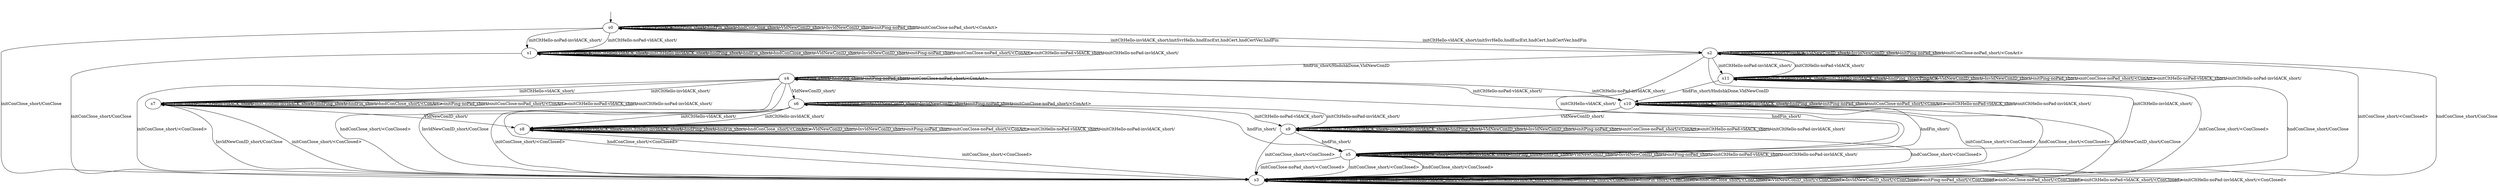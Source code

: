 digraph "../results/kwikModels/kwik-B-sP-0/learnedModel" {
s0 [label=s0];
s1 [label=s1];
s2 [label=s2];
s3 [label=s3];
s4 [label=s4];
s5 [label=s5];
s6 [label=s6];
s7 [label=s7];
s8 [label=s8];
s9 [label=s9];
s10 [label=s10];
s11 [label=s11];
s0 -> s0  [label="initPing_short/PingACK "];
s0 -> s3  [label="initConClose_short/ConClose "];
s0 -> s2  [label="initCltHello-vldACK_short/initSvrHello,hndEncExt,hndCert,hndCertVer,hndFin "];
s0 -> s2  [label="initCltHello-invldACK_short/initSvrHello,hndEncExt,hndCert,hndCertVer,hndFin "];
s0 -> s0  [label="hndPing_short/ "];
s0 -> s0  [label="hndFin_short/ "];
s0 -> s0  [label="hndConClose_short/ "];
s0 -> s0  [label="VldNewConID_short/ "];
s0 -> s0  [label="InvldNewConID_short/ "];
s0 -> s0  [label="initPing-noPad_short/ "];
s0 -> s0  [label="initConClose-noPad_short/<ConAct> "];
s0 -> s1  [label="initCltHello-noPad-vldACK_short/ "];
s0 -> s1  [label="initCltHello-noPad-invldACK_short/ "];
s1 -> s1  [label="initPing_short/PingACK "];
s1 -> s3  [label="initConClose_short/ConClose "];
s1 -> s1  [label="initCltHello-vldACK_short/ "];
s1 -> s1  [label="initCltHello-invldACK_short/ "];
s1 -> s1  [label="hndPing_short/ "];
s1 -> s1  [label="hndFin_short/ "];
s1 -> s1  [label="hndConClose_short/ "];
s1 -> s1  [label="VldNewConID_short/ "];
s1 -> s1  [label="InvldNewConID_short/ "];
s1 -> s1  [label="initPing-noPad_short/ "];
s1 -> s1  [label="initConClose-noPad_short/<ConAct> "];
s1 -> s1  [label="initCltHello-noPad-vldACK_short/ "];
s1 -> s1  [label="initCltHello-noPad-invldACK_short/ "];
s2 -> s2  [label="initPing_short/ "];
s2 -> s3  [label="initConClose_short/<ConClosed> "];
s2 -> s5  [label="initCltHello-vldACK_short/ "];
s2 -> s5  [label="initCltHello-invldACK_short/ "];
s2 -> s2  [label="hndPing_short/PingACK "];
s2 -> s4  [label="hndFin_short/HndshkDone,VldNewConID "];
s2 -> s3  [label="hndConClose_short/ConClose "];
s2 -> s2  [label="VldNewConID_short/ "];
s2 -> s2  [label="InvldNewConID_short/ "];
s2 -> s2  [label="initPing-noPad_short/ "];
s2 -> s2  [label="initConClose-noPad_short/<ConAct> "];
s2 -> s11  [label="initCltHello-noPad-vldACK_short/ "];
s2 -> s11  [label="initCltHello-noPad-invldACK_short/ "];
s3 -> s3  [label="initPing_short/<ConClosed> "];
s3 -> s3  [label="initConClose_short/<ConClosed> "];
s3 -> s3  [label="initCltHello-vldACK_short/<ConClosed> "];
s3 -> s3  [label="initCltHello-invldACK_short/<ConClosed> "];
s3 -> s3  [label="hndPing_short/<ConClosed> "];
s3 -> s3  [label="hndFin_short/<ConClosed> "];
s3 -> s3  [label="hndConClose_short/<ConClosed> "];
s3 -> s3  [label="VldNewConID_short/<ConClosed> "];
s3 -> s3  [label="InvldNewConID_short/<ConClosed> "];
s3 -> s3  [label="initPing-noPad_short/<ConClosed> "];
s3 -> s3  [label="initConClose-noPad_short/<ConClosed> "];
s3 -> s3  [label="initCltHello-noPad-vldACK_short/<ConClosed> "];
s3 -> s3  [label="initCltHello-noPad-invldACK_short/<ConClosed> "];
s4 -> s4  [label="initPing_short/ "];
s4 -> s3  [label="initConClose_short/<ConClosed> "];
s4 -> s7  [label="initCltHello-vldACK_short/ "];
s4 -> s7  [label="initCltHello-invldACK_short/ "];
s4 -> s4  [label="hndPing_short/ "];
s4 -> s5  [label="hndFin_short/ "];
s4 -> s3  [label="hndConClose_short/<ConClosed> "];
s4 -> s6  [label="VldNewConID_short/ "];
s4 -> s3  [label="InvldNewConID_short/ConClose "];
s4 -> s4  [label="initPing-noPad_short/ "];
s4 -> s4  [label="initConClose-noPad_short/<ConAct> "];
s4 -> s10  [label="initCltHello-noPad-vldACK_short/ "];
s4 -> s10  [label="initCltHello-noPad-invldACK_short/ "];
s5 -> s5  [label="initPing_short/ "];
s5 -> s3  [label="initConClose_short/<ConClosed> "];
s5 -> s5  [label="initCltHello-vldACK_short/ "];
s5 -> s5  [label="initCltHello-invldACK_short/ "];
s5 -> s5  [label="hndPing_short/ "];
s5 -> s5  [label="hndFin_short/ "];
s5 -> s3  [label="hndConClose_short/<ConClosed> "];
s5 -> s5  [label="VldNewConID_short/ "];
s5 -> s5  [label="InvldNewConID_short/ "];
s5 -> s5  [label="initPing-noPad_short/ "];
s5 -> s3  [label="initConClose-noPad_short/<ConClosed> "];
s5 -> s5  [label="initCltHello-noPad-vldACK_short/ "];
s5 -> s5  [label="initCltHello-noPad-invldACK_short/ "];
s6 -> s6  [label="initPing_short/ "];
s6 -> s3  [label="initConClose_short/<ConClosed> "];
s6 -> s8  [label="initCltHello-vldACK_short/ "];
s6 -> s8  [label="initCltHello-invldACK_short/ "];
s6 -> s6  [label="hndPing_short/ "];
s6 -> s5  [label="hndFin_short/ "];
s6 -> s3  [label="hndConClose_short/<ConClosed> "];
s6 -> s6  [label="VldNewConID_short/ "];
s6 -> s6  [label="InvldNewConID_short/ "];
s6 -> s6  [label="initPing-noPad_short/ "];
s6 -> s6  [label="initConClose-noPad_short/<ConAct> "];
s6 -> s9  [label="initCltHello-noPad-vldACK_short/ "];
s6 -> s9  [label="initCltHello-noPad-invldACK_short/ "];
s7 -> s7  [label="initPing_short/ "];
s7 -> s3  [label="initConClose_short/<ConClosed> "];
s7 -> s7  [label="initCltHello-vldACK_short/ "];
s7 -> s7  [label="initCltHello-invldACK_short/ "];
s7 -> s7  [label="hndPing_short/ "];
s7 -> s7  [label="hndFin_short/ "];
s7 -> s7  [label="hndConClose_short/<ConAct> "];
s7 -> s8  [label="VldNewConID_short/ "];
s7 -> s3  [label="InvldNewConID_short/ConClose "];
s7 -> s7  [label="initPing-noPad_short/ "];
s7 -> s7  [label="initConClose-noPad_short/<ConAct> "];
s7 -> s7  [label="initCltHello-noPad-vldACK_short/ "];
s7 -> s7  [label="initCltHello-noPad-invldACK_short/ "];
s8 -> s8  [label="initPing_short/ "];
s8 -> s3  [label="initConClose_short/<ConClosed> "];
s8 -> s8  [label="initCltHello-vldACK_short/ "];
s8 -> s8  [label="initCltHello-invldACK_short/ "];
s8 -> s8  [label="hndPing_short/ "];
s8 -> s8  [label="hndFin_short/ "];
s8 -> s8  [label="hndConClose_short/<ConAct> "];
s8 -> s8  [label="VldNewConID_short/ "];
s8 -> s8  [label="InvldNewConID_short/ "];
s8 -> s8  [label="initPing-noPad_short/ "];
s8 -> s8  [label="initConClose-noPad_short/<ConAct> "];
s8 -> s8  [label="initCltHello-noPad-vldACK_short/ "];
s8 -> s8  [label="initCltHello-noPad-invldACK_short/ "];
s9 -> s9  [label="initPing_short/ "];
s9 -> s3  [label="initConClose_short/<ConClosed> "];
s9 -> s9  [label="initCltHello-vldACK_short/ "];
s9 -> s9  [label="initCltHello-invldACK_short/ "];
s9 -> s9  [label="hndPing_short/ "];
s9 -> s5  [label="hndFin_short/ "];
s9 -> s3  [label="hndConClose_short/<ConClosed> "];
s9 -> s9  [label="VldNewConID_short/ "];
s9 -> s9  [label="InvldNewConID_short/ "];
s9 -> s9  [label="initPing-noPad_short/ "];
s9 -> s9  [label="initConClose-noPad_short/<ConAct> "];
s9 -> s9  [label="initCltHello-noPad-vldACK_short/ "];
s9 -> s9  [label="initCltHello-noPad-invldACK_short/ "];
s10 -> s10  [label="initPing_short/ "];
s10 -> s3  [label="initConClose_short/<ConClosed> "];
s10 -> s10  [label="initCltHello-vldACK_short/ "];
s10 -> s10  [label="initCltHello-invldACK_short/ "];
s10 -> s10  [label="hndPing_short/ "];
s10 -> s5  [label="hndFin_short/ "];
s10 -> s3  [label="hndConClose_short/<ConClosed> "];
s10 -> s9  [label="VldNewConID_short/ "];
s10 -> s3  [label="InvldNewConID_short/ConClose "];
s10 -> s10  [label="initPing-noPad_short/ "];
s10 -> s10  [label="initConClose-noPad_short/<ConAct> "];
s10 -> s10  [label="initCltHello-noPad-vldACK_short/ "];
s10 -> s10  [label="initCltHello-noPad-invldACK_short/ "];
s11 -> s11  [label="initPing_short/ "];
s11 -> s3  [label="initConClose_short/<ConClosed> "];
s11 -> s11  [label="initCltHello-vldACK_short/ "];
s11 -> s11  [label="initCltHello-invldACK_short/ "];
s11 -> s11  [label="hndPing_short/PingACK "];
s11 -> s10  [label="hndFin_short/HndshkDone,VldNewConID "];
s11 -> s3  [label="hndConClose_short/ConClose "];
s11 -> s11  [label="VldNewConID_short/ "];
s11 -> s11  [label="InvldNewConID_short/ "];
s11 -> s11  [label="initPing-noPad_short/ "];
s11 -> s11  [label="initConClose-noPad_short/<ConAct> "];
s11 -> s11  [label="initCltHello-noPad-vldACK_short/ "];
s11 -> s11  [label="initCltHello-noPad-invldACK_short/ "];
__start0 [label="", shape=none];
__start0 -> s0  [label=""];
}

